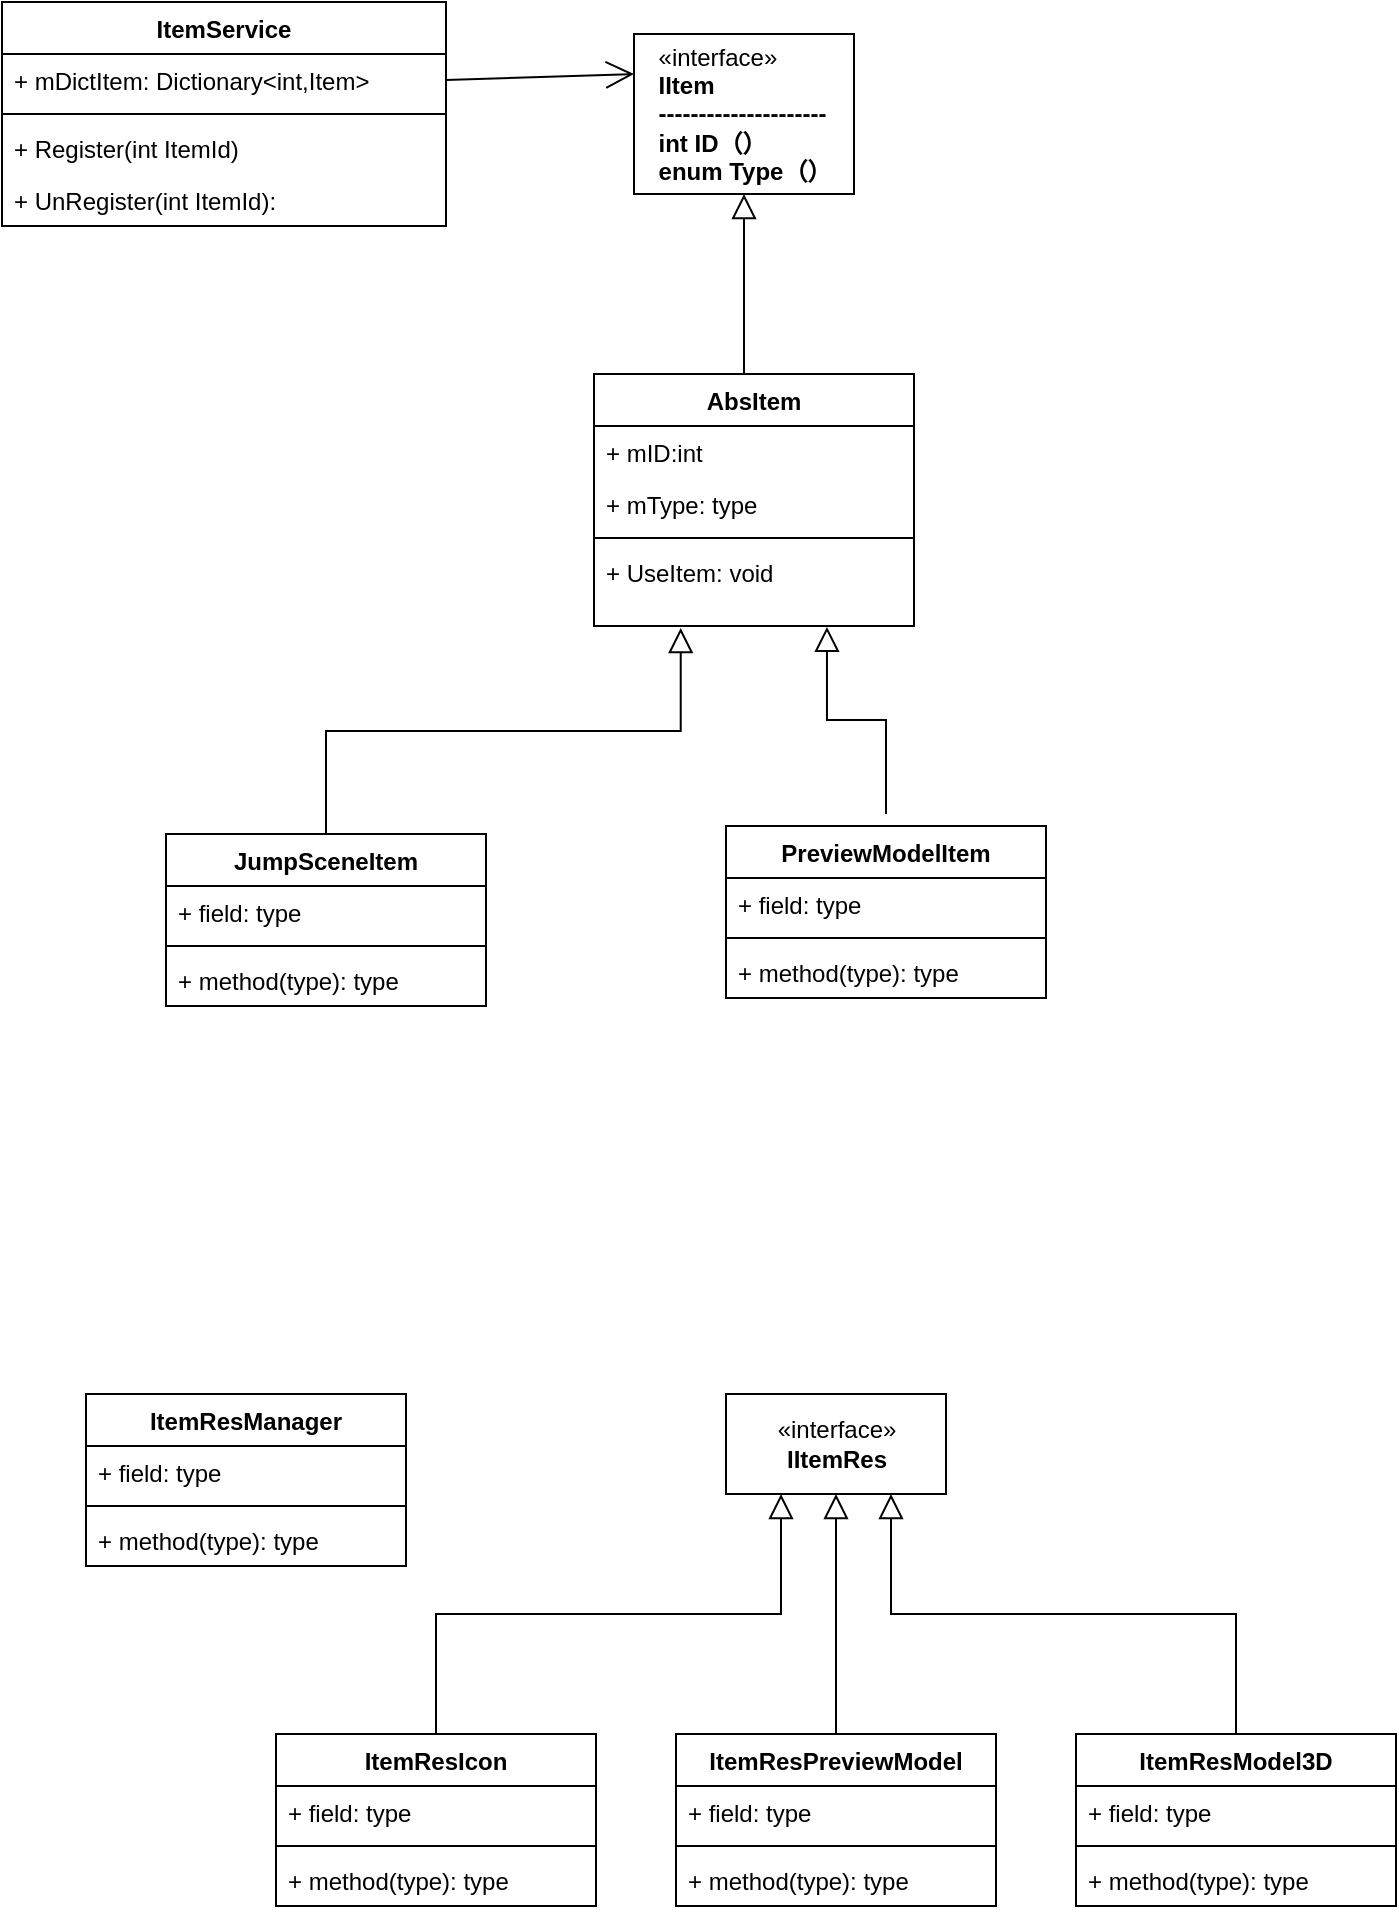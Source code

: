 <mxfile version="20.4.1" type="github">
  <diagram id="C5RBs43oDa-KdzZeNtuy" name="Page-1">
    <mxGraphModel dx="1697" dy="861" grid="1" gridSize="10" guides="1" tooltips="1" connect="1" arrows="1" fold="1" page="1" pageScale="1" pageWidth="827" pageHeight="1169" math="0" shadow="0">
      <root>
        <mxCell id="WIyWlLk6GJQsqaUBKTNV-0" />
        <mxCell id="WIyWlLk6GJQsqaUBKTNV-1" parent="WIyWlLk6GJQsqaUBKTNV-0" />
        <mxCell id="Y4pamUnvSkNG5i5OnJBw-0" value="&lt;div style=&quot;text-align: left;&quot;&gt;&lt;span style=&quot;background-color: initial;&quot;&gt;«interface»&lt;/span&gt;&lt;/div&gt;&lt;b&gt;&lt;div style=&quot;text-align: left;&quot;&gt;&lt;b style=&quot;background-color: initial;&quot;&gt;IItem&lt;/b&gt;&lt;/div&gt;&lt;div style=&quot;text-align: left;&quot;&gt;&lt;b style=&quot;background-color: initial;&quot;&gt;---------------------&lt;/b&gt;&lt;/div&gt;&lt;div style=&quot;text-align: left;&quot;&gt;&lt;b style=&quot;background-color: initial;&quot;&gt;int ID（）&lt;/b&gt;&lt;/div&gt;&lt;div style=&quot;text-align: left;&quot;&gt;&lt;b style=&quot;background-color: initial;&quot;&gt;enum Type（）&lt;/b&gt;&lt;/div&gt;&lt;/b&gt;" style="html=1;" vertex="1" parent="WIyWlLk6GJQsqaUBKTNV-1">
          <mxGeometry x="354" y="80" width="110" height="80" as="geometry" />
        </mxCell>
        <mxCell id="Y4pamUnvSkNG5i5OnJBw-5" value="AbsItem" style="swimlane;fontStyle=1;align=center;verticalAlign=top;childLayout=stackLayout;horizontal=1;startSize=26;horizontalStack=0;resizeParent=1;resizeParentMax=0;resizeLast=0;collapsible=1;marginBottom=0;" vertex="1" parent="WIyWlLk6GJQsqaUBKTNV-1">
          <mxGeometry x="334" y="250" width="160" height="126" as="geometry" />
        </mxCell>
        <mxCell id="Y4pamUnvSkNG5i5OnJBw-11" value="+ mID:int" style="text;strokeColor=none;fillColor=none;align=left;verticalAlign=top;spacingLeft=4;spacingRight=4;overflow=hidden;rotatable=0;points=[[0,0.5],[1,0.5]];portConstraint=eastwest;" vertex="1" parent="Y4pamUnvSkNG5i5OnJBw-5">
          <mxGeometry y="26" width="160" height="26" as="geometry" />
        </mxCell>
        <mxCell id="Y4pamUnvSkNG5i5OnJBw-6" value="+ mType: type&#xa;&#xa;&#xa;&#xa;&#xa;&#xa;&#xa;&#xa;" style="text;strokeColor=none;fillColor=none;align=left;verticalAlign=top;spacingLeft=4;spacingRight=4;overflow=hidden;rotatable=0;points=[[0,0.5],[1,0.5]];portConstraint=eastwest;" vertex="1" parent="Y4pamUnvSkNG5i5OnJBw-5">
          <mxGeometry y="52" width="160" height="26" as="geometry" />
        </mxCell>
        <mxCell id="Y4pamUnvSkNG5i5OnJBw-7" value="" style="line;strokeWidth=1;fillColor=none;align=left;verticalAlign=middle;spacingTop=-1;spacingLeft=3;spacingRight=3;rotatable=0;labelPosition=right;points=[];portConstraint=eastwest;strokeColor=inherit;" vertex="1" parent="Y4pamUnvSkNG5i5OnJBw-5">
          <mxGeometry y="78" width="160" height="8" as="geometry" />
        </mxCell>
        <mxCell id="Y4pamUnvSkNG5i5OnJBw-8" value="+ UseItem: void" style="text;strokeColor=none;fillColor=none;align=left;verticalAlign=top;spacingLeft=4;spacingRight=4;overflow=hidden;rotatable=0;points=[[0,0.5],[1,0.5]];portConstraint=eastwest;" vertex="1" parent="Y4pamUnvSkNG5i5OnJBw-5">
          <mxGeometry y="86" width="160" height="40" as="geometry" />
        </mxCell>
        <mxCell id="Y4pamUnvSkNG5i5OnJBw-9" value="" style="endArrow=block;endSize=10;endFill=0;shadow=0;strokeWidth=1;rounded=0;edgeStyle=elbowEdgeStyle;elbow=vertical;entryX=0.5;entryY=1;entryDx=0;entryDy=0;" edge="1" parent="WIyWlLk6GJQsqaUBKTNV-1" target="Y4pamUnvSkNG5i5OnJBw-0">
          <mxGeometry width="160" relative="1" as="geometry">
            <mxPoint x="409" y="250" as="sourcePoint" />
            <mxPoint x="554" y="688" as="targetPoint" />
          </mxGeometry>
        </mxCell>
        <mxCell id="Y4pamUnvSkNG5i5OnJBw-12" value="ItemService" style="swimlane;fontStyle=1;align=center;verticalAlign=top;childLayout=stackLayout;horizontal=1;startSize=26;horizontalStack=0;resizeParent=1;resizeParentMax=0;resizeLast=0;collapsible=1;marginBottom=0;" vertex="1" parent="WIyWlLk6GJQsqaUBKTNV-1">
          <mxGeometry x="38" y="64" width="222" height="112" as="geometry" />
        </mxCell>
        <mxCell id="Y4pamUnvSkNG5i5OnJBw-13" value="+ mDictItem: Dictionary&lt;int,Item&gt;" style="text;strokeColor=none;fillColor=none;align=left;verticalAlign=top;spacingLeft=4;spacingRight=4;overflow=hidden;rotatable=0;points=[[0,0.5],[1,0.5]];portConstraint=eastwest;" vertex="1" parent="Y4pamUnvSkNG5i5OnJBw-12">
          <mxGeometry y="26" width="222" height="26" as="geometry" />
        </mxCell>
        <mxCell id="Y4pamUnvSkNG5i5OnJBw-14" value="" style="line;strokeWidth=1;fillColor=none;align=left;verticalAlign=middle;spacingTop=-1;spacingLeft=3;spacingRight=3;rotatable=0;labelPosition=right;points=[];portConstraint=eastwest;strokeColor=inherit;" vertex="1" parent="Y4pamUnvSkNG5i5OnJBw-12">
          <mxGeometry y="52" width="222" height="8" as="geometry" />
        </mxCell>
        <mxCell id="Y4pamUnvSkNG5i5OnJBw-16" value="+ Register(int ItemId)" style="text;strokeColor=none;fillColor=none;align=left;verticalAlign=top;spacingLeft=4;spacingRight=4;overflow=hidden;rotatable=0;points=[[0,0.5],[1,0.5]];portConstraint=eastwest;" vertex="1" parent="Y4pamUnvSkNG5i5OnJBw-12">
          <mxGeometry y="60" width="222" height="26" as="geometry" />
        </mxCell>
        <mxCell id="Y4pamUnvSkNG5i5OnJBw-15" value="+ UnRegister(int ItemId):" style="text;strokeColor=none;fillColor=none;align=left;verticalAlign=top;spacingLeft=4;spacingRight=4;overflow=hidden;rotatable=0;points=[[0,0.5],[1,0.5]];portConstraint=eastwest;" vertex="1" parent="Y4pamUnvSkNG5i5OnJBw-12">
          <mxGeometry y="86" width="222" height="26" as="geometry" />
        </mxCell>
        <mxCell id="Y4pamUnvSkNG5i5OnJBw-18" value="" style="endArrow=open;endFill=1;endSize=12;html=1;rounded=0;exitX=1;exitY=0.5;exitDx=0;exitDy=0;entryX=0;entryY=0.25;entryDx=0;entryDy=0;" edge="1" parent="WIyWlLk6GJQsqaUBKTNV-1" source="Y4pamUnvSkNG5i5OnJBw-13" target="Y4pamUnvSkNG5i5OnJBw-0">
          <mxGeometry width="160" relative="1" as="geometry">
            <mxPoint x="70" y="320" as="sourcePoint" />
            <mxPoint x="230" y="320" as="targetPoint" />
          </mxGeometry>
        </mxCell>
        <mxCell id="Y4pamUnvSkNG5i5OnJBw-19" value="JumpSceneItem" style="swimlane;fontStyle=1;align=center;verticalAlign=top;childLayout=stackLayout;horizontal=1;startSize=26;horizontalStack=0;resizeParent=1;resizeParentMax=0;resizeLast=0;collapsible=1;marginBottom=0;" vertex="1" parent="WIyWlLk6GJQsqaUBKTNV-1">
          <mxGeometry x="120" y="480" width="160" height="86" as="geometry" />
        </mxCell>
        <mxCell id="Y4pamUnvSkNG5i5OnJBw-20" value="+ field: type" style="text;strokeColor=none;fillColor=none;align=left;verticalAlign=top;spacingLeft=4;spacingRight=4;overflow=hidden;rotatable=0;points=[[0,0.5],[1,0.5]];portConstraint=eastwest;" vertex="1" parent="Y4pamUnvSkNG5i5OnJBw-19">
          <mxGeometry y="26" width="160" height="26" as="geometry" />
        </mxCell>
        <mxCell id="Y4pamUnvSkNG5i5OnJBw-21" value="" style="line;strokeWidth=1;fillColor=none;align=left;verticalAlign=middle;spacingTop=-1;spacingLeft=3;spacingRight=3;rotatable=0;labelPosition=right;points=[];portConstraint=eastwest;strokeColor=inherit;" vertex="1" parent="Y4pamUnvSkNG5i5OnJBw-19">
          <mxGeometry y="52" width="160" height="8" as="geometry" />
        </mxCell>
        <mxCell id="Y4pamUnvSkNG5i5OnJBw-22" value="+ method(type): type" style="text;strokeColor=none;fillColor=none;align=left;verticalAlign=top;spacingLeft=4;spacingRight=4;overflow=hidden;rotatable=0;points=[[0,0.5],[1,0.5]];portConstraint=eastwest;" vertex="1" parent="Y4pamUnvSkNG5i5OnJBw-19">
          <mxGeometry y="60" width="160" height="26" as="geometry" />
        </mxCell>
        <mxCell id="Y4pamUnvSkNG5i5OnJBw-23" value="PreviewModelItem" style="swimlane;fontStyle=1;align=center;verticalAlign=top;childLayout=stackLayout;horizontal=1;startSize=26;horizontalStack=0;resizeParent=1;resizeParentMax=0;resizeLast=0;collapsible=1;marginBottom=0;" vertex="1" parent="WIyWlLk6GJQsqaUBKTNV-1">
          <mxGeometry x="400" y="476" width="160" height="86" as="geometry" />
        </mxCell>
        <mxCell id="Y4pamUnvSkNG5i5OnJBw-24" value="+ field: type" style="text;strokeColor=none;fillColor=none;align=left;verticalAlign=top;spacingLeft=4;spacingRight=4;overflow=hidden;rotatable=0;points=[[0,0.5],[1,0.5]];portConstraint=eastwest;" vertex="1" parent="Y4pamUnvSkNG5i5OnJBw-23">
          <mxGeometry y="26" width="160" height="26" as="geometry" />
        </mxCell>
        <mxCell id="Y4pamUnvSkNG5i5OnJBw-25" value="" style="line;strokeWidth=1;fillColor=none;align=left;verticalAlign=middle;spacingTop=-1;spacingLeft=3;spacingRight=3;rotatable=0;labelPosition=right;points=[];portConstraint=eastwest;strokeColor=inherit;" vertex="1" parent="Y4pamUnvSkNG5i5OnJBw-23">
          <mxGeometry y="52" width="160" height="8" as="geometry" />
        </mxCell>
        <mxCell id="Y4pamUnvSkNG5i5OnJBw-26" value="+ method(type): type" style="text;strokeColor=none;fillColor=none;align=left;verticalAlign=top;spacingLeft=4;spacingRight=4;overflow=hidden;rotatable=0;points=[[0,0.5],[1,0.5]];portConstraint=eastwest;" vertex="1" parent="Y4pamUnvSkNG5i5OnJBw-23">
          <mxGeometry y="60" width="160" height="26" as="geometry" />
        </mxCell>
        <mxCell id="Y4pamUnvSkNG5i5OnJBw-27" value="" style="endArrow=block;endSize=10;endFill=0;shadow=0;strokeWidth=1;rounded=0;edgeStyle=elbowEdgeStyle;elbow=vertical;exitX=0.5;exitY=0;exitDx=0;exitDy=0;entryX=0.271;entryY=1.025;entryDx=0;entryDy=0;entryPerimeter=0;" edge="1" parent="WIyWlLk6GJQsqaUBKTNV-1" source="Y4pamUnvSkNG5i5OnJBw-19" target="Y4pamUnvSkNG5i5OnJBw-8">
          <mxGeometry width="160" relative="1" as="geometry">
            <mxPoint x="419" y="260" as="sourcePoint" />
            <mxPoint x="414" y="370" as="targetPoint" />
          </mxGeometry>
        </mxCell>
        <mxCell id="Y4pamUnvSkNG5i5OnJBw-28" value="" style="endArrow=block;endSize=10;endFill=0;shadow=0;strokeWidth=1;rounded=0;edgeStyle=elbowEdgeStyle;elbow=vertical;entryX=0.728;entryY=1.011;entryDx=0;entryDy=0;entryPerimeter=0;" edge="1" parent="WIyWlLk6GJQsqaUBKTNV-1" target="Y4pamUnvSkNG5i5OnJBw-8">
          <mxGeometry width="160" relative="1" as="geometry">
            <mxPoint x="480" y="470" as="sourcePoint" />
            <mxPoint x="420" y="380" as="targetPoint" />
          </mxGeometry>
        </mxCell>
        <mxCell id="Y4pamUnvSkNG5i5OnJBw-29" value="ItemResManager" style="swimlane;fontStyle=1;align=center;verticalAlign=top;childLayout=stackLayout;horizontal=1;startSize=26;horizontalStack=0;resizeParent=1;resizeParentMax=0;resizeLast=0;collapsible=1;marginBottom=0;" vertex="1" parent="WIyWlLk6GJQsqaUBKTNV-1">
          <mxGeometry x="80" y="760" width="160" height="86" as="geometry" />
        </mxCell>
        <mxCell id="Y4pamUnvSkNG5i5OnJBw-30" value="+ field: type" style="text;strokeColor=none;fillColor=none;align=left;verticalAlign=top;spacingLeft=4;spacingRight=4;overflow=hidden;rotatable=0;points=[[0,0.5],[1,0.5]];portConstraint=eastwest;" vertex="1" parent="Y4pamUnvSkNG5i5OnJBw-29">
          <mxGeometry y="26" width="160" height="26" as="geometry" />
        </mxCell>
        <mxCell id="Y4pamUnvSkNG5i5OnJBw-31" value="" style="line;strokeWidth=1;fillColor=none;align=left;verticalAlign=middle;spacingTop=-1;spacingLeft=3;spacingRight=3;rotatable=0;labelPosition=right;points=[];portConstraint=eastwest;strokeColor=inherit;" vertex="1" parent="Y4pamUnvSkNG5i5OnJBw-29">
          <mxGeometry y="52" width="160" height="8" as="geometry" />
        </mxCell>
        <mxCell id="Y4pamUnvSkNG5i5OnJBw-32" value="+ method(type): type" style="text;strokeColor=none;fillColor=none;align=left;verticalAlign=top;spacingLeft=4;spacingRight=4;overflow=hidden;rotatable=0;points=[[0,0.5],[1,0.5]];portConstraint=eastwest;" vertex="1" parent="Y4pamUnvSkNG5i5OnJBw-29">
          <mxGeometry y="60" width="160" height="26" as="geometry" />
        </mxCell>
        <mxCell id="Y4pamUnvSkNG5i5OnJBw-33" value="«interface»&lt;br&gt;&lt;b&gt;IItemRes&lt;/b&gt;" style="html=1;" vertex="1" parent="WIyWlLk6GJQsqaUBKTNV-1">
          <mxGeometry x="400" y="760" width="110" height="50" as="geometry" />
        </mxCell>
        <mxCell id="Y4pamUnvSkNG5i5OnJBw-34" value="ItemResIcon" style="swimlane;fontStyle=1;align=center;verticalAlign=top;childLayout=stackLayout;horizontal=1;startSize=26;horizontalStack=0;resizeParent=1;resizeParentMax=0;resizeLast=0;collapsible=1;marginBottom=0;" vertex="1" parent="WIyWlLk6GJQsqaUBKTNV-1">
          <mxGeometry x="175" y="930" width="160" height="86" as="geometry" />
        </mxCell>
        <mxCell id="Y4pamUnvSkNG5i5OnJBw-35" value="+ field: type" style="text;strokeColor=none;fillColor=none;align=left;verticalAlign=top;spacingLeft=4;spacingRight=4;overflow=hidden;rotatable=0;points=[[0,0.5],[1,0.5]];portConstraint=eastwest;" vertex="1" parent="Y4pamUnvSkNG5i5OnJBw-34">
          <mxGeometry y="26" width="160" height="26" as="geometry" />
        </mxCell>
        <mxCell id="Y4pamUnvSkNG5i5OnJBw-36" value="" style="line;strokeWidth=1;fillColor=none;align=left;verticalAlign=middle;spacingTop=-1;spacingLeft=3;spacingRight=3;rotatable=0;labelPosition=right;points=[];portConstraint=eastwest;strokeColor=inherit;" vertex="1" parent="Y4pamUnvSkNG5i5OnJBw-34">
          <mxGeometry y="52" width="160" height="8" as="geometry" />
        </mxCell>
        <mxCell id="Y4pamUnvSkNG5i5OnJBw-37" value="+ method(type): type" style="text;strokeColor=none;fillColor=none;align=left;verticalAlign=top;spacingLeft=4;spacingRight=4;overflow=hidden;rotatable=0;points=[[0,0.5],[1,0.5]];portConstraint=eastwest;" vertex="1" parent="Y4pamUnvSkNG5i5OnJBw-34">
          <mxGeometry y="60" width="160" height="26" as="geometry" />
        </mxCell>
        <mxCell id="Y4pamUnvSkNG5i5OnJBw-38" value="ItemResPreviewModel" style="swimlane;fontStyle=1;align=center;verticalAlign=top;childLayout=stackLayout;horizontal=1;startSize=26;horizontalStack=0;resizeParent=1;resizeParentMax=0;resizeLast=0;collapsible=1;marginBottom=0;" vertex="1" parent="WIyWlLk6GJQsqaUBKTNV-1">
          <mxGeometry x="375" y="930" width="160" height="86" as="geometry" />
        </mxCell>
        <mxCell id="Y4pamUnvSkNG5i5OnJBw-39" value="+ field: type" style="text;strokeColor=none;fillColor=none;align=left;verticalAlign=top;spacingLeft=4;spacingRight=4;overflow=hidden;rotatable=0;points=[[0,0.5],[1,0.5]];portConstraint=eastwest;" vertex="1" parent="Y4pamUnvSkNG5i5OnJBw-38">
          <mxGeometry y="26" width="160" height="26" as="geometry" />
        </mxCell>
        <mxCell id="Y4pamUnvSkNG5i5OnJBw-40" value="" style="line;strokeWidth=1;fillColor=none;align=left;verticalAlign=middle;spacingTop=-1;spacingLeft=3;spacingRight=3;rotatable=0;labelPosition=right;points=[];portConstraint=eastwest;strokeColor=inherit;" vertex="1" parent="Y4pamUnvSkNG5i5OnJBw-38">
          <mxGeometry y="52" width="160" height="8" as="geometry" />
        </mxCell>
        <mxCell id="Y4pamUnvSkNG5i5OnJBw-41" value="+ method(type): type" style="text;strokeColor=none;fillColor=none;align=left;verticalAlign=top;spacingLeft=4;spacingRight=4;overflow=hidden;rotatable=0;points=[[0,0.5],[1,0.5]];portConstraint=eastwest;" vertex="1" parent="Y4pamUnvSkNG5i5OnJBw-38">
          <mxGeometry y="60" width="160" height="26" as="geometry" />
        </mxCell>
        <mxCell id="Y4pamUnvSkNG5i5OnJBw-42" value="ItemResModel3D" style="swimlane;fontStyle=1;align=center;verticalAlign=top;childLayout=stackLayout;horizontal=1;startSize=26;horizontalStack=0;resizeParent=1;resizeParentMax=0;resizeLast=0;collapsible=1;marginBottom=0;" vertex="1" parent="WIyWlLk6GJQsqaUBKTNV-1">
          <mxGeometry x="575" y="930" width="160" height="86" as="geometry" />
        </mxCell>
        <mxCell id="Y4pamUnvSkNG5i5OnJBw-43" value="+ field: type" style="text;strokeColor=none;fillColor=none;align=left;verticalAlign=top;spacingLeft=4;spacingRight=4;overflow=hidden;rotatable=0;points=[[0,0.5],[1,0.5]];portConstraint=eastwest;" vertex="1" parent="Y4pamUnvSkNG5i5OnJBw-42">
          <mxGeometry y="26" width="160" height="26" as="geometry" />
        </mxCell>
        <mxCell id="Y4pamUnvSkNG5i5OnJBw-44" value="" style="line;strokeWidth=1;fillColor=none;align=left;verticalAlign=middle;spacingTop=-1;spacingLeft=3;spacingRight=3;rotatable=0;labelPosition=right;points=[];portConstraint=eastwest;strokeColor=inherit;" vertex="1" parent="Y4pamUnvSkNG5i5OnJBw-42">
          <mxGeometry y="52" width="160" height="8" as="geometry" />
        </mxCell>
        <mxCell id="Y4pamUnvSkNG5i5OnJBw-45" value="+ method(type): type" style="text;strokeColor=none;fillColor=none;align=left;verticalAlign=top;spacingLeft=4;spacingRight=4;overflow=hidden;rotatable=0;points=[[0,0.5],[1,0.5]];portConstraint=eastwest;" vertex="1" parent="Y4pamUnvSkNG5i5OnJBw-42">
          <mxGeometry y="60" width="160" height="26" as="geometry" />
        </mxCell>
        <mxCell id="Y4pamUnvSkNG5i5OnJBw-46" value="" style="endArrow=block;endSize=10;endFill=0;shadow=0;strokeWidth=1;rounded=0;edgeStyle=elbowEdgeStyle;elbow=vertical;entryX=0.25;entryY=1;entryDx=0;entryDy=0;exitX=0.5;exitY=0;exitDx=0;exitDy=0;" edge="1" parent="WIyWlLk6GJQsqaUBKTNV-1" source="Y4pamUnvSkNG5i5OnJBw-34" target="Y4pamUnvSkNG5i5OnJBw-33">
          <mxGeometry width="160" relative="1" as="geometry">
            <mxPoint x="419" y="260" as="sourcePoint" />
            <mxPoint x="419" y="170" as="targetPoint" />
          </mxGeometry>
        </mxCell>
        <mxCell id="Y4pamUnvSkNG5i5OnJBw-47" value="" style="endArrow=block;endSize=10;endFill=0;shadow=0;strokeWidth=1;rounded=0;edgeStyle=elbowEdgeStyle;elbow=vertical;entryX=0.5;entryY=1;entryDx=0;entryDy=0;exitX=0.5;exitY=0;exitDx=0;exitDy=0;" edge="1" parent="WIyWlLk6GJQsqaUBKTNV-1" source="Y4pamUnvSkNG5i5OnJBw-38" target="Y4pamUnvSkNG5i5OnJBw-33">
          <mxGeometry width="160" relative="1" as="geometry">
            <mxPoint x="265" y="940" as="sourcePoint" />
            <mxPoint x="465" y="820" as="targetPoint" />
          </mxGeometry>
        </mxCell>
        <mxCell id="Y4pamUnvSkNG5i5OnJBw-48" value="" style="endArrow=block;endSize=10;endFill=0;shadow=0;strokeWidth=1;rounded=0;edgeStyle=elbowEdgeStyle;elbow=vertical;entryX=0.75;entryY=1;entryDx=0;entryDy=0;exitX=0.5;exitY=0;exitDx=0;exitDy=0;" edge="1" parent="WIyWlLk6GJQsqaUBKTNV-1" source="Y4pamUnvSkNG5i5OnJBw-42" target="Y4pamUnvSkNG5i5OnJBw-33">
          <mxGeometry width="160" relative="1" as="geometry">
            <mxPoint x="465" y="940" as="sourcePoint" />
            <mxPoint x="465" y="820" as="targetPoint" />
          </mxGeometry>
        </mxCell>
      </root>
    </mxGraphModel>
  </diagram>
</mxfile>
